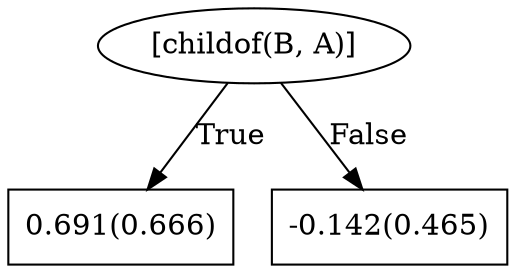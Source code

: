 digraph G{ 
1[label = "[childof(B, A)]"];
1 -> 2[label="True"];
1 -> 3[label="False"];
2[shape = box,label = "0.691(0.666)"];
3[shape = box,label = "-0.142(0.465)"];
}
